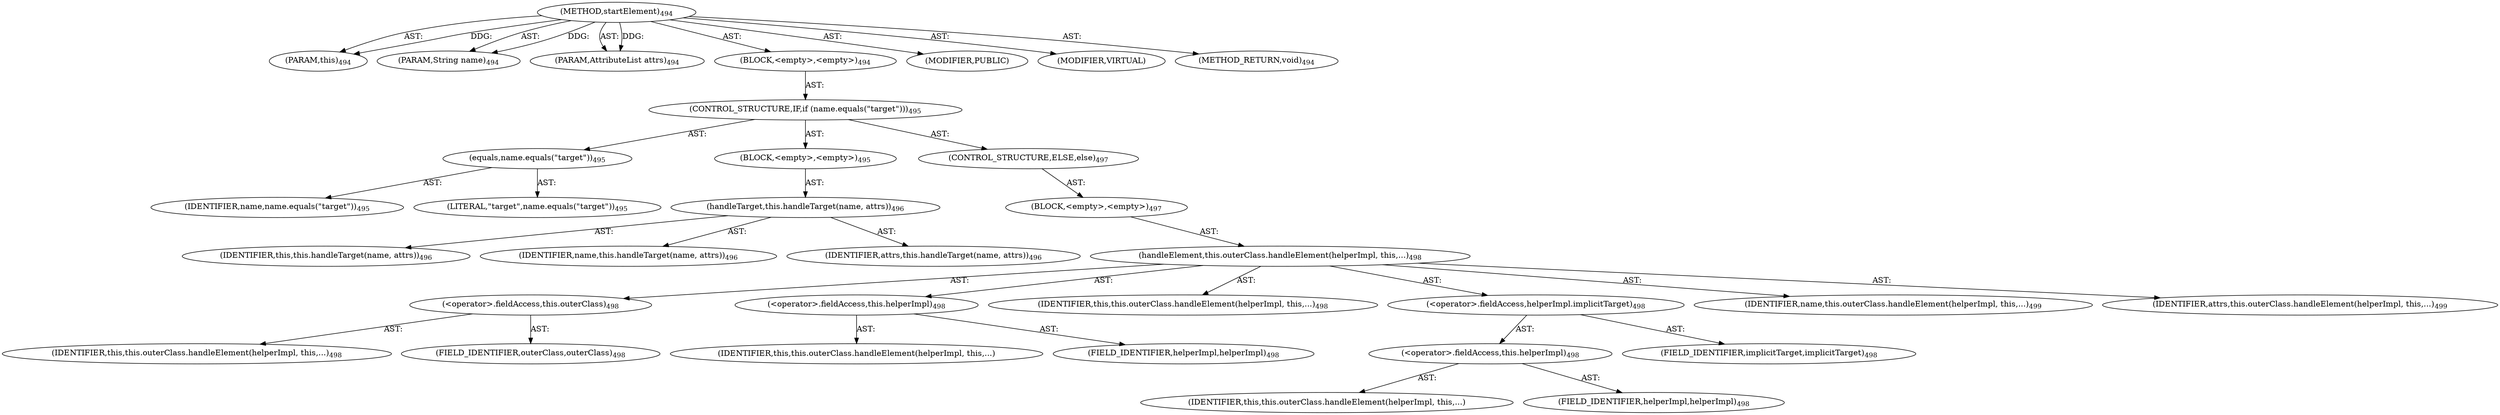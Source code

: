 digraph "startElement" {  
"111669149708" [label = <(METHOD,startElement)<SUB>494</SUB>> ]
"115964116996" [label = <(PARAM,this)<SUB>494</SUB>> ]
"115964117045" [label = <(PARAM,String name)<SUB>494</SUB>> ]
"115964117046" [label = <(PARAM,AttributeList attrs)<SUB>494</SUB>> ]
"25769803845" [label = <(BLOCK,&lt;empty&gt;,&lt;empty&gt;)<SUB>494</SUB>> ]
"47244640298" [label = <(CONTROL_STRUCTURE,IF,if (name.equals(&quot;target&quot;)))<SUB>495</SUB>> ]
"30064771375" [label = <(equals,name.equals(&quot;target&quot;))<SUB>495</SUB>> ]
"68719477005" [label = <(IDENTIFIER,name,name.equals(&quot;target&quot;))<SUB>495</SUB>> ]
"90194313259" [label = <(LITERAL,&quot;target&quot;,name.equals(&quot;target&quot;))<SUB>495</SUB>> ]
"25769803846" [label = <(BLOCK,&lt;empty&gt;,&lt;empty&gt;)<SUB>495</SUB>> ]
"30064771376" [label = <(handleTarget,this.handleTarget(name, attrs))<SUB>496</SUB>> ]
"68719476745" [label = <(IDENTIFIER,this,this.handleTarget(name, attrs))<SUB>496</SUB>> ]
"68719477006" [label = <(IDENTIFIER,name,this.handleTarget(name, attrs))<SUB>496</SUB>> ]
"68719477007" [label = <(IDENTIFIER,attrs,this.handleTarget(name, attrs))<SUB>496</SUB>> ]
"47244640299" [label = <(CONTROL_STRUCTURE,ELSE,else)<SUB>497</SUB>> ]
"25769803847" [label = <(BLOCK,&lt;empty&gt;,&lt;empty&gt;)<SUB>497</SUB>> ]
"30064771377" [label = <(handleElement,this.outerClass.handleElement(helperImpl, this,...)<SUB>498</SUB>> ]
"30064771378" [label = <(&lt;operator&gt;.fieldAccess,this.outerClass)<SUB>498</SUB>> ]
"68719476747" [label = <(IDENTIFIER,this,this.outerClass.handleElement(helperImpl, this,...)<SUB>498</SUB>> ]
"55834574931" [label = <(FIELD_IDENTIFIER,outerClass,outerClass)<SUB>498</SUB>> ]
"30064771379" [label = <(&lt;operator&gt;.fieldAccess,this.helperImpl)<SUB>498</SUB>> ]
"68719477008" [label = <(IDENTIFIER,this,this.outerClass.handleElement(helperImpl, this,...)> ]
"55834574932" [label = <(FIELD_IDENTIFIER,helperImpl,helperImpl)<SUB>498</SUB>> ]
"68719476746" [label = <(IDENTIFIER,this,this.outerClass.handleElement(helperImpl, this,...)<SUB>498</SUB>> ]
"30064771380" [label = <(&lt;operator&gt;.fieldAccess,helperImpl.implicitTarget)<SUB>498</SUB>> ]
"30064771381" [label = <(&lt;operator&gt;.fieldAccess,this.helperImpl)<SUB>498</SUB>> ]
"68719477009" [label = <(IDENTIFIER,this,this.outerClass.handleElement(helperImpl, this,...)> ]
"55834574933" [label = <(FIELD_IDENTIFIER,helperImpl,helperImpl)<SUB>498</SUB>> ]
"55834574934" [label = <(FIELD_IDENTIFIER,implicitTarget,implicitTarget)<SUB>498</SUB>> ]
"68719477010" [label = <(IDENTIFIER,name,this.outerClass.handleElement(helperImpl, this,...)<SUB>499</SUB>> ]
"68719477011" [label = <(IDENTIFIER,attrs,this.outerClass.handleElement(helperImpl, this,...)<SUB>499</SUB>> ]
"133143986209" [label = <(MODIFIER,PUBLIC)> ]
"133143986210" [label = <(MODIFIER,VIRTUAL)> ]
"128849018892" [label = <(METHOD_RETURN,void)<SUB>494</SUB>> ]
  "111669149708" -> "115964116996"  [ label = "AST: "] 
  "111669149708" -> "115964117045"  [ label = "AST: "] 
  "111669149708" -> "115964117046"  [ label = "AST: "] 
  "111669149708" -> "25769803845"  [ label = "AST: "] 
  "111669149708" -> "133143986209"  [ label = "AST: "] 
  "111669149708" -> "133143986210"  [ label = "AST: "] 
  "111669149708" -> "128849018892"  [ label = "AST: "] 
  "25769803845" -> "47244640298"  [ label = "AST: "] 
  "47244640298" -> "30064771375"  [ label = "AST: "] 
  "47244640298" -> "25769803846"  [ label = "AST: "] 
  "47244640298" -> "47244640299"  [ label = "AST: "] 
  "30064771375" -> "68719477005"  [ label = "AST: "] 
  "30064771375" -> "90194313259"  [ label = "AST: "] 
  "25769803846" -> "30064771376"  [ label = "AST: "] 
  "30064771376" -> "68719476745"  [ label = "AST: "] 
  "30064771376" -> "68719477006"  [ label = "AST: "] 
  "30064771376" -> "68719477007"  [ label = "AST: "] 
  "47244640299" -> "25769803847"  [ label = "AST: "] 
  "25769803847" -> "30064771377"  [ label = "AST: "] 
  "30064771377" -> "30064771378"  [ label = "AST: "] 
  "30064771377" -> "30064771379"  [ label = "AST: "] 
  "30064771377" -> "68719476746"  [ label = "AST: "] 
  "30064771377" -> "30064771380"  [ label = "AST: "] 
  "30064771377" -> "68719477010"  [ label = "AST: "] 
  "30064771377" -> "68719477011"  [ label = "AST: "] 
  "30064771378" -> "68719476747"  [ label = "AST: "] 
  "30064771378" -> "55834574931"  [ label = "AST: "] 
  "30064771379" -> "68719477008"  [ label = "AST: "] 
  "30064771379" -> "55834574932"  [ label = "AST: "] 
  "30064771380" -> "30064771381"  [ label = "AST: "] 
  "30064771380" -> "55834574934"  [ label = "AST: "] 
  "30064771381" -> "68719477009"  [ label = "AST: "] 
  "30064771381" -> "55834574933"  [ label = "AST: "] 
  "111669149708" -> "115964116996"  [ label = "DDG: "] 
  "111669149708" -> "115964117045"  [ label = "DDG: "] 
  "111669149708" -> "115964117046"  [ label = "DDG: "] 
}
